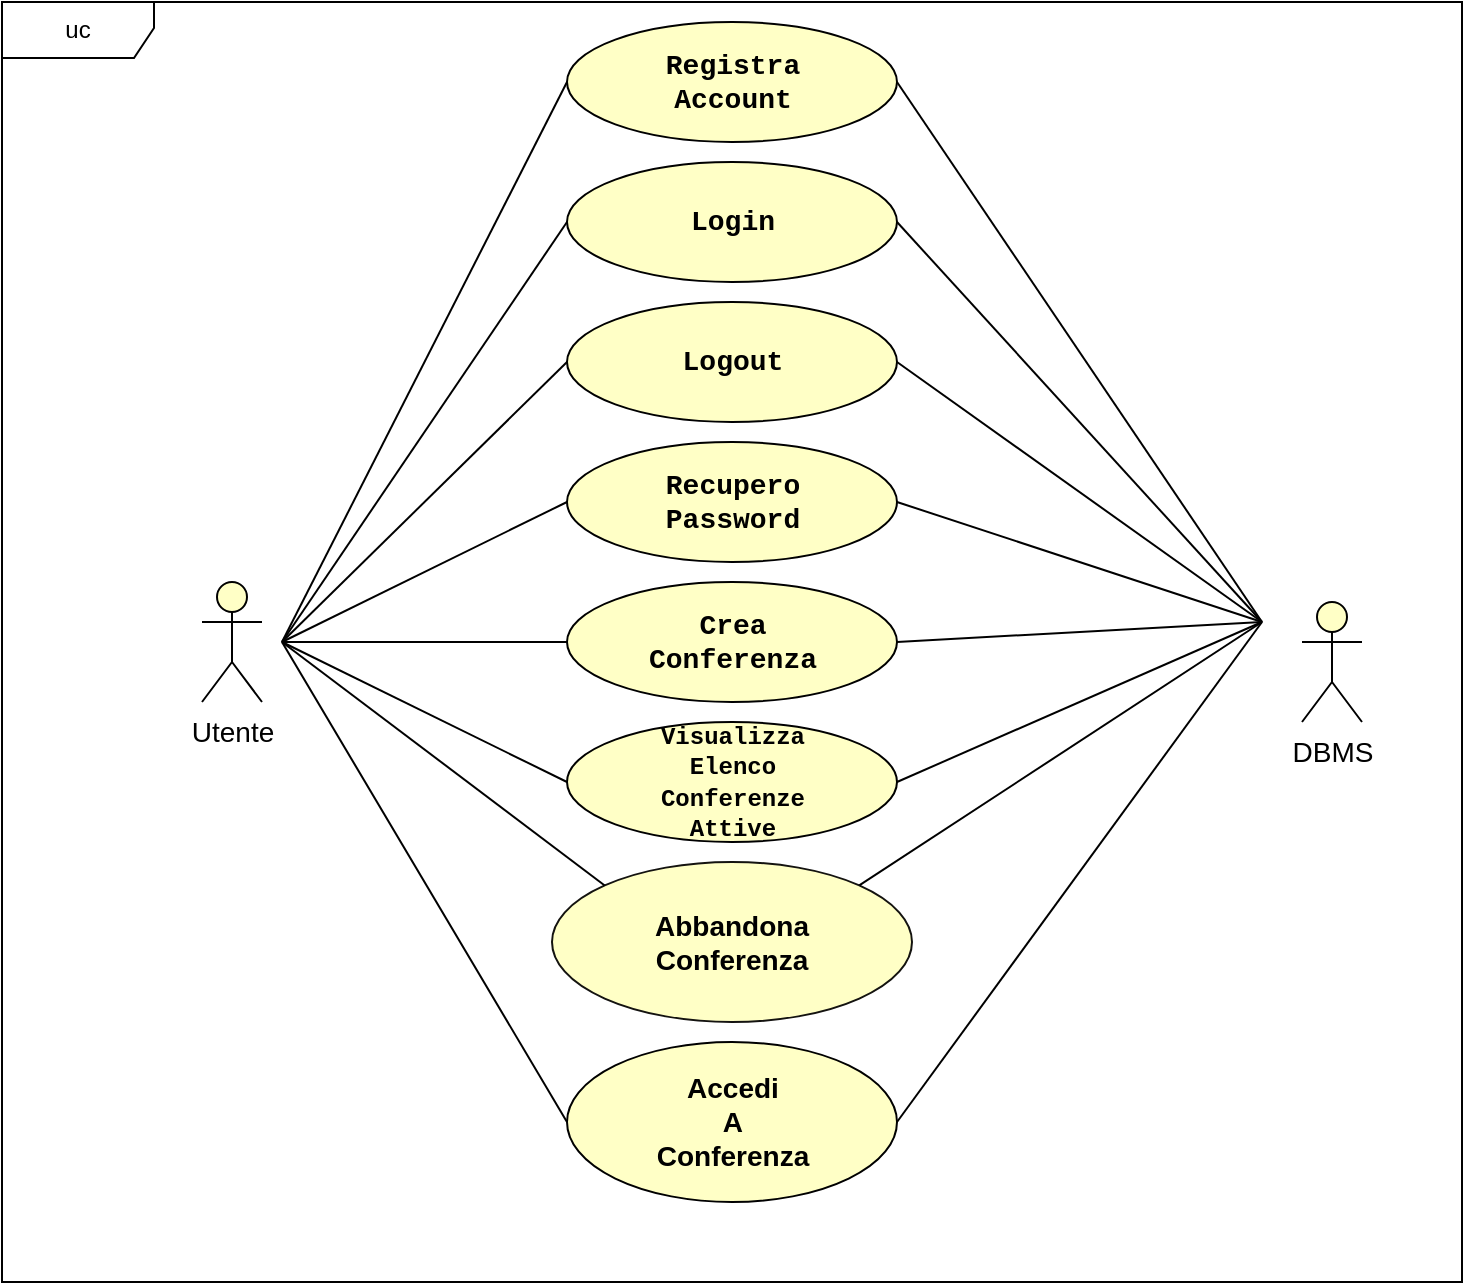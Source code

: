 <mxfile version="27.0.6">
  <diagram name="Pagina-1" id="kpaGEh9nXqvZMZwJ1vCg">
    <mxGraphModel dx="925" dy="594" grid="1" gridSize="10" guides="1" tooltips="1" connect="1" arrows="1" fold="1" page="1" pageScale="1" pageWidth="827" pageHeight="1169" background="light-dark(#FFFFFF,#F9F9F9)" math="0" shadow="0">
      <root>
        <mxCell id="0" />
        <mxCell id="1" parent="0" />
        <mxCell id="OoIWjtk9Z4yZWAxyzODX-16" value="&lt;span style=&quot;font-size: 14px;&quot;&gt;Utente&lt;/span&gt;" style="shape=umlActor;verticalLabelPosition=bottom;verticalAlign=top;html=1;outlineConnect=0;strokeColor=light-dark(#000000,#000000);fillColor=light-dark(#FFFFC6,#FDF89C);" parent="1" vertex="1">
          <mxGeometry x="310" y="350" width="30" height="60" as="geometry" />
        </mxCell>
        <mxCell id="OoIWjtk9Z4yZWAxyzODX-3" value="&lt;font face=&quot;Courier New&quot;&gt;&lt;span style=&quot;font-size: 14px;&quot;&gt;&lt;b&gt;Login&lt;/b&gt;&lt;/span&gt;&lt;/font&gt;" style="ellipse;whiteSpace=wrap;html=1;fillColor=light-dark(#FFFFC6,#FDF89C);strokeColor=light-dark(#000000,#000000);gradientColor=none;" parent="1" vertex="1">
          <mxGeometry x="492.5" y="140" width="165" height="60" as="geometry" />
        </mxCell>
        <mxCell id="OoIWjtk9Z4yZWAxyzODX-4" value="&lt;font face=&quot;Courier New&quot;&gt;&lt;span style=&quot;font-size: 14px;&quot;&gt;&lt;b&gt;Registra&lt;/b&gt;&lt;/span&gt;&lt;/font&gt;&lt;div&gt;&lt;font face=&quot;Courier New&quot;&gt;&lt;span style=&quot;font-size: 14px;&quot;&gt;&lt;b&gt;Account&lt;/b&gt;&lt;/span&gt;&lt;/font&gt;&lt;/div&gt;" style="ellipse;whiteSpace=wrap;html=1;fillColor=light-dark(#FFFFC6,#FDF89C);strokeColor=light-dark(#000000,#000000);" parent="1" vertex="1">
          <mxGeometry x="492.5" y="70" width="165" height="60" as="geometry" />
        </mxCell>
        <mxCell id="OoIWjtk9Z4yZWAxyzODX-5" value="&lt;font face=&quot;Courier New&quot;&gt;&lt;span style=&quot;font-size: 14px;&quot;&gt;&lt;b&gt;Logout&lt;/b&gt;&lt;/span&gt;&lt;/font&gt;" style="ellipse;whiteSpace=wrap;html=1;fillColor=light-dark(#FFFFC6,#FDF89C);strokeColor=light-dark(#000000,#000000);" parent="1" vertex="1">
          <mxGeometry x="492.5" y="210" width="165" height="60" as="geometry" />
        </mxCell>
        <mxCell id="OoIWjtk9Z4yZWAxyzODX-7" value="&lt;font face=&quot;Courier New&quot;&gt;&lt;span style=&quot;font-size: 14px;&quot;&gt;&lt;b&gt;Recupero&lt;/b&gt;&lt;/span&gt;&lt;/font&gt;&lt;div&gt;&lt;font face=&quot;Courier New&quot;&gt;&lt;span style=&quot;font-size: 14px;&quot;&gt;&lt;b&gt;Password&lt;/b&gt;&lt;/span&gt;&lt;/font&gt;&lt;/div&gt;" style="ellipse;whiteSpace=wrap;html=1;fillColor=light-dark(#FFFFC6,#FDF89C);strokeColor=light-dark(#000000,#000000);" parent="1" vertex="1">
          <mxGeometry x="492.5" y="280" width="165" height="60" as="geometry" />
        </mxCell>
        <mxCell id="OoIWjtk9Z4yZWAxyzODX-17" value="&lt;font face=&quot;Courier New&quot;&gt;&lt;span style=&quot;font-size: 14px;&quot;&gt;&lt;b&gt;Crea&lt;/b&gt;&lt;/span&gt;&lt;/font&gt;&lt;div&gt;&lt;font face=&quot;Courier New&quot;&gt;&lt;span style=&quot;font-size: 14px;&quot;&gt;&lt;b&gt;Conferenza&lt;/b&gt;&lt;/span&gt;&lt;/font&gt;&lt;/div&gt;" style="ellipse;whiteSpace=wrap;html=1;fillColor=light-dark(#FFFFC6,#FDF89C);strokeColor=light-dark(#000000,#000000);" parent="1" vertex="1">
          <mxGeometry x="492.5" y="350" width="165" height="60" as="geometry" />
        </mxCell>
        <mxCell id="OoIWjtk9Z4yZWAxyzODX-8" value="&lt;font face=&quot;Courier New&quot;&gt;&lt;b style=&quot;&quot;&gt;Visualizza&lt;/b&gt;&lt;/font&gt;&lt;div&gt;&lt;font face=&quot;Courier New&quot;&gt;&lt;b&gt;Elenco&lt;/b&gt;&lt;/font&gt;&lt;/div&gt;&lt;div&gt;&lt;font face=&quot;Courier New&quot;&gt;&lt;b&gt;Conferenze&lt;/b&gt;&lt;/font&gt;&lt;/div&gt;&lt;div&gt;&lt;font face=&quot;Courier New&quot;&gt;&lt;b style=&quot;&quot;&gt;Attive&lt;/b&gt;&lt;/font&gt;&lt;/div&gt;" style="ellipse;whiteSpace=wrap;html=1;fillColor=light-dark(#FFFFC6,#FDF89C);strokeColor=light-dark(#000000,#000000);" parent="1" vertex="1">
          <mxGeometry x="492.5" y="420" width="165" height="60" as="geometry" />
        </mxCell>
        <mxCell id="OoIWjtk9Z4yZWAxyzODX-18" value="uc" style="shape=umlFrame;whiteSpace=wrap;html=1;pointerEvents=0;strokeColor=light-dark(#000000,#000000);width=76;height=28;" parent="1" vertex="1">
          <mxGeometry x="210" y="60" width="730" height="640" as="geometry" />
        </mxCell>
        <mxCell id="OoIWjtk9Z4yZWAxyzODX-27" value="" style="endArrow=none;html=1;rounded=0;strokeColor=light-dark(#000000,#000000);endFill=0;strokeWidth=1;startSize=6;jumpSize=6;targetPerimeterSpacing=0;endSize=6;entryX=1;entryY=0.5;entryDx=0;entryDy=0;startFill=0;" parent="1" target="OoIWjtk9Z4yZWAxyzODX-4" edge="1">
          <mxGeometry width="50" height="50" relative="1" as="geometry">
            <mxPoint x="840" y="370" as="sourcePoint" />
            <mxPoint x="503" y="110" as="targetPoint" />
            <Array as="points" />
          </mxGeometry>
        </mxCell>
        <mxCell id="OoIWjtk9Z4yZWAxyzODX-28" value="" style="endArrow=none;html=1;rounded=0;strokeColor=light-dark(#000000,#000000);endFill=0;strokeWidth=1;startSize=6;jumpSize=6;targetPerimeterSpacing=0;endSize=6;entryX=1;entryY=0.5;entryDx=0;entryDy=0;startFill=0;" parent="1" target="OoIWjtk9Z4yZWAxyzODX-3" edge="1">
          <mxGeometry width="50" height="50" relative="1" as="geometry">
            <mxPoint x="840" y="370" as="sourcePoint" />
            <mxPoint x="668" y="110" as="targetPoint" />
            <Array as="points" />
          </mxGeometry>
        </mxCell>
        <mxCell id="OoIWjtk9Z4yZWAxyzODX-29" value="" style="endArrow=none;html=1;rounded=0;strokeColor=light-dark(#000000,#000000);endFill=0;strokeWidth=1;startSize=6;jumpSize=6;targetPerimeterSpacing=0;endSize=6;entryX=1;entryY=0.5;entryDx=0;entryDy=0;startFill=0;" parent="1" target="OoIWjtk9Z4yZWAxyzODX-5" edge="1">
          <mxGeometry width="50" height="50" relative="1" as="geometry">
            <mxPoint x="840" y="370" as="sourcePoint" />
            <mxPoint x="668" y="200" as="targetPoint" />
            <Array as="points" />
          </mxGeometry>
        </mxCell>
        <mxCell id="OoIWjtk9Z4yZWAxyzODX-30" value="" style="endArrow=none;html=1;rounded=0;strokeColor=light-dark(#000000,#000000);endFill=0;strokeWidth=1;startSize=6;jumpSize=6;targetPerimeterSpacing=0;endSize=6;entryX=1;entryY=0.5;entryDx=0;entryDy=0;startFill=0;" parent="1" target="OoIWjtk9Z4yZWAxyzODX-7" edge="1">
          <mxGeometry width="50" height="50" relative="1" as="geometry">
            <mxPoint x="840" y="370" as="sourcePoint" />
            <mxPoint x="668" y="290" as="targetPoint" />
            <Array as="points" />
          </mxGeometry>
        </mxCell>
        <mxCell id="OoIWjtk9Z4yZWAxyzODX-32" value="" style="endArrow=none;html=1;rounded=0;strokeColor=light-dark(#000000,#000000);endFill=0;strokeWidth=1;startSize=6;jumpSize=6;targetPerimeterSpacing=0;endSize=6;entryX=1;entryY=0.5;entryDx=0;entryDy=0;startFill=0;" parent="1" target="OoIWjtk9Z4yZWAxyzODX-17" edge="1">
          <mxGeometry width="50" height="50" relative="1" as="geometry">
            <mxPoint x="840" y="370" as="sourcePoint" />
            <mxPoint x="668" y="470" as="targetPoint" />
            <Array as="points" />
          </mxGeometry>
        </mxCell>
        <mxCell id="OoIWjtk9Z4yZWAxyzODX-33" value="" style="endArrow=none;html=1;rounded=0;strokeColor=light-dark(#000000,#000000);endFill=0;strokeWidth=1;startSize=6;jumpSize=6;targetPerimeterSpacing=0;endSize=6;entryX=1;entryY=0.5;entryDx=0;entryDy=0;startFill=0;" parent="1" target="OoIWjtk9Z4yZWAxyzODX-8" edge="1">
          <mxGeometry width="50" height="50" relative="1" as="geometry">
            <mxPoint x="840" y="370" as="sourcePoint" />
            <mxPoint x="668" y="565" as="targetPoint" />
            <Array as="points" />
          </mxGeometry>
        </mxCell>
        <mxCell id="OoIWjtk9Z4yZWAxyzODX-34" value="&lt;div&gt;&lt;span style=&quot;font-size: 14px;&quot;&gt;DBMS&lt;/span&gt;&lt;/div&gt;&lt;div&gt;&lt;span style=&quot;font-size: 14px;&quot;&gt;&lt;br&gt;&lt;/span&gt;&lt;/div&gt;" style="shape=umlActor;verticalLabelPosition=bottom;verticalAlign=top;html=1;outlineConnect=0;strokeColor=light-dark(#000000,#000000);fillColor=light-dark(#FFFFC6,#FDF89C);" parent="1" vertex="1">
          <mxGeometry x="860" y="360" width="30" height="60" as="geometry" />
        </mxCell>
        <mxCell id="OoIWjtk9Z4yZWAxyzODX-35" value="" style="endArrow=none;html=1;rounded=0;strokeColor=light-dark(#000000,#000000);endFill=0;strokeWidth=1;startSize=6;jumpSize=6;targetPerimeterSpacing=0;endSize=6;entryX=0;entryY=0.5;entryDx=0;entryDy=0;startFill=0;" parent="1" target="OoIWjtk9Z4yZWAxyzODX-8" edge="1">
          <mxGeometry width="50" height="50" relative="1" as="geometry">
            <mxPoint x="350" y="380" as="sourcePoint" />
            <mxPoint x="503" y="660" as="targetPoint" />
            <Array as="points" />
          </mxGeometry>
        </mxCell>
        <mxCell id="OoIWjtk9Z4yZWAxyzODX-36" value="" style="endArrow=none;html=1;rounded=0;strokeColor=light-dark(#000000,#000000);endFill=0;strokeWidth=1;startSize=6;jumpSize=6;targetPerimeterSpacing=0;endSize=6;entryX=0;entryY=0.5;entryDx=0;entryDy=0;startFill=0;" parent="1" target="OoIWjtk9Z4yZWAxyzODX-17" edge="1">
          <mxGeometry width="50" height="50" relative="1" as="geometry">
            <mxPoint x="350" y="380" as="sourcePoint" />
            <mxPoint x="503" y="565" as="targetPoint" />
            <Array as="points" />
          </mxGeometry>
        </mxCell>
        <mxCell id="OoIWjtk9Z4yZWAxyzODX-38" value="" style="endArrow=none;html=1;rounded=0;strokeColor=light-dark(#000000,#000000);endFill=0;strokeWidth=1;startSize=6;jumpSize=6;targetPerimeterSpacing=0;endSize=6;startFill=0;entryX=0;entryY=0.5;entryDx=0;entryDy=0;" parent="1" target="OoIWjtk9Z4yZWAxyzODX-7" edge="1">
          <mxGeometry width="50" height="50" relative="1" as="geometry">
            <mxPoint x="350" y="380" as="sourcePoint" />
            <mxPoint x="500" y="660" as="targetPoint" />
            <Array as="points" />
          </mxGeometry>
        </mxCell>
        <mxCell id="OoIWjtk9Z4yZWAxyzODX-39" value="" style="endArrow=none;html=1;rounded=0;strokeColor=light-dark(#000000,#000000);endFill=0;strokeWidth=1;startSize=6;jumpSize=6;targetPerimeterSpacing=0;endSize=6;startFill=0;entryX=0;entryY=0.5;entryDx=0;entryDy=0;" parent="1" target="OoIWjtk9Z4yZWAxyzODX-5" edge="1">
          <mxGeometry width="50" height="50" relative="1" as="geometry">
            <mxPoint x="350" y="380" as="sourcePoint" />
            <mxPoint x="503" y="380" as="targetPoint" />
            <Array as="points" />
          </mxGeometry>
        </mxCell>
        <mxCell id="OoIWjtk9Z4yZWAxyzODX-40" value="" style="endArrow=none;html=1;rounded=0;strokeColor=light-dark(#000000,#000000);endFill=0;strokeWidth=1;startSize=6;jumpSize=6;targetPerimeterSpacing=0;endSize=6;startFill=0;entryX=0;entryY=0.5;entryDx=0;entryDy=0;" parent="1" target="OoIWjtk9Z4yZWAxyzODX-3" edge="1">
          <mxGeometry width="50" height="50" relative="1" as="geometry">
            <mxPoint x="350" y="380" as="sourcePoint" />
            <mxPoint x="503" y="290" as="targetPoint" />
            <Array as="points" />
          </mxGeometry>
        </mxCell>
        <mxCell id="OoIWjtk9Z4yZWAxyzODX-41" value="" style="endArrow=none;html=1;rounded=0;strokeColor=light-dark(#000000,#000000);endFill=0;strokeWidth=1;startSize=6;jumpSize=6;targetPerimeterSpacing=0;endSize=6;startFill=0;entryX=0;entryY=0.5;entryDx=0;entryDy=0;" parent="1" target="OoIWjtk9Z4yZWAxyzODX-4" edge="1">
          <mxGeometry width="50" height="50" relative="1" as="geometry">
            <mxPoint x="350" y="380" as="sourcePoint" />
            <mxPoint x="503" y="200" as="targetPoint" />
            <Array as="points" />
          </mxGeometry>
        </mxCell>
        <mxCell id="udusbqIb28KarUFNwXVg-1" value="&lt;b&gt;&lt;font style=&quot;font-size: 14px;&quot;&gt;Abbandona&lt;/font&gt;&lt;/b&gt;&lt;div&gt;&lt;b&gt;&lt;font style=&quot;font-size: 14px;&quot;&gt;Conferenza&lt;/font&gt;&lt;/b&gt;&lt;/div&gt;" style="ellipse;whiteSpace=wrap;html=1;fillColor=#FFFFC6;strokeColor=light-dark(#141310, #6d5100);" vertex="1" parent="1">
          <mxGeometry x="485" y="490" width="180" height="80" as="geometry" />
        </mxCell>
        <mxCell id="udusbqIb28KarUFNwXVg-2" value="" style="endArrow=none;html=1;rounded=0;exitX=1;exitY=0;exitDx=0;exitDy=0;" edge="1" parent="1" source="udusbqIb28KarUFNwXVg-1">
          <mxGeometry width="50" height="50" relative="1" as="geometry">
            <mxPoint x="560" y="430" as="sourcePoint" />
            <mxPoint x="840" y="370" as="targetPoint" />
          </mxGeometry>
        </mxCell>
        <mxCell id="udusbqIb28KarUFNwXVg-3" value="" style="endArrow=none;html=1;rounded=0;entryX=0;entryY=0;entryDx=0;entryDy=0;" edge="1" parent="1" target="udusbqIb28KarUFNwXVg-1">
          <mxGeometry width="50" height="50" relative="1" as="geometry">
            <mxPoint x="350" y="380" as="sourcePoint" />
            <mxPoint x="610" y="380" as="targetPoint" />
          </mxGeometry>
        </mxCell>
        <mxCell id="udusbqIb28KarUFNwXVg-4" value="&lt;font style=&quot;font-size: 14px;&quot;&gt;&lt;b&gt;Accedi&lt;/b&gt;&lt;/font&gt;&lt;div&gt;&lt;font style=&quot;font-size: 14px;&quot;&gt;&lt;b&gt;A&lt;/b&gt;&lt;/font&gt;&lt;/div&gt;&lt;div&gt;&lt;font style=&quot;font-size: 14px;&quot;&gt;&lt;b&gt;Conferenza&lt;/b&gt;&lt;/font&gt;&lt;/div&gt;" style="ellipse;whiteSpace=wrap;html=1;fillColor=#FFFFC6;" vertex="1" parent="1">
          <mxGeometry x="492.5" y="580" width="165" height="80" as="geometry" />
        </mxCell>
        <mxCell id="udusbqIb28KarUFNwXVg-5" value="" style="endArrow=none;html=1;rounded=0;exitX=1;exitY=0.5;exitDx=0;exitDy=0;" edge="1" parent="1" source="udusbqIb28KarUFNwXVg-4">
          <mxGeometry width="50" height="50" relative="1" as="geometry">
            <mxPoint x="560" y="430" as="sourcePoint" />
            <mxPoint x="840" y="370" as="targetPoint" />
          </mxGeometry>
        </mxCell>
        <mxCell id="udusbqIb28KarUFNwXVg-6" value="" style="endArrow=none;html=1;rounded=0;entryX=0;entryY=0.5;entryDx=0;entryDy=0;" edge="1" parent="1" target="udusbqIb28KarUFNwXVg-4">
          <mxGeometry width="50" height="50" relative="1" as="geometry">
            <mxPoint x="350" y="380" as="sourcePoint" />
            <mxPoint x="610" y="380" as="targetPoint" />
          </mxGeometry>
        </mxCell>
      </root>
    </mxGraphModel>
  </diagram>
</mxfile>
